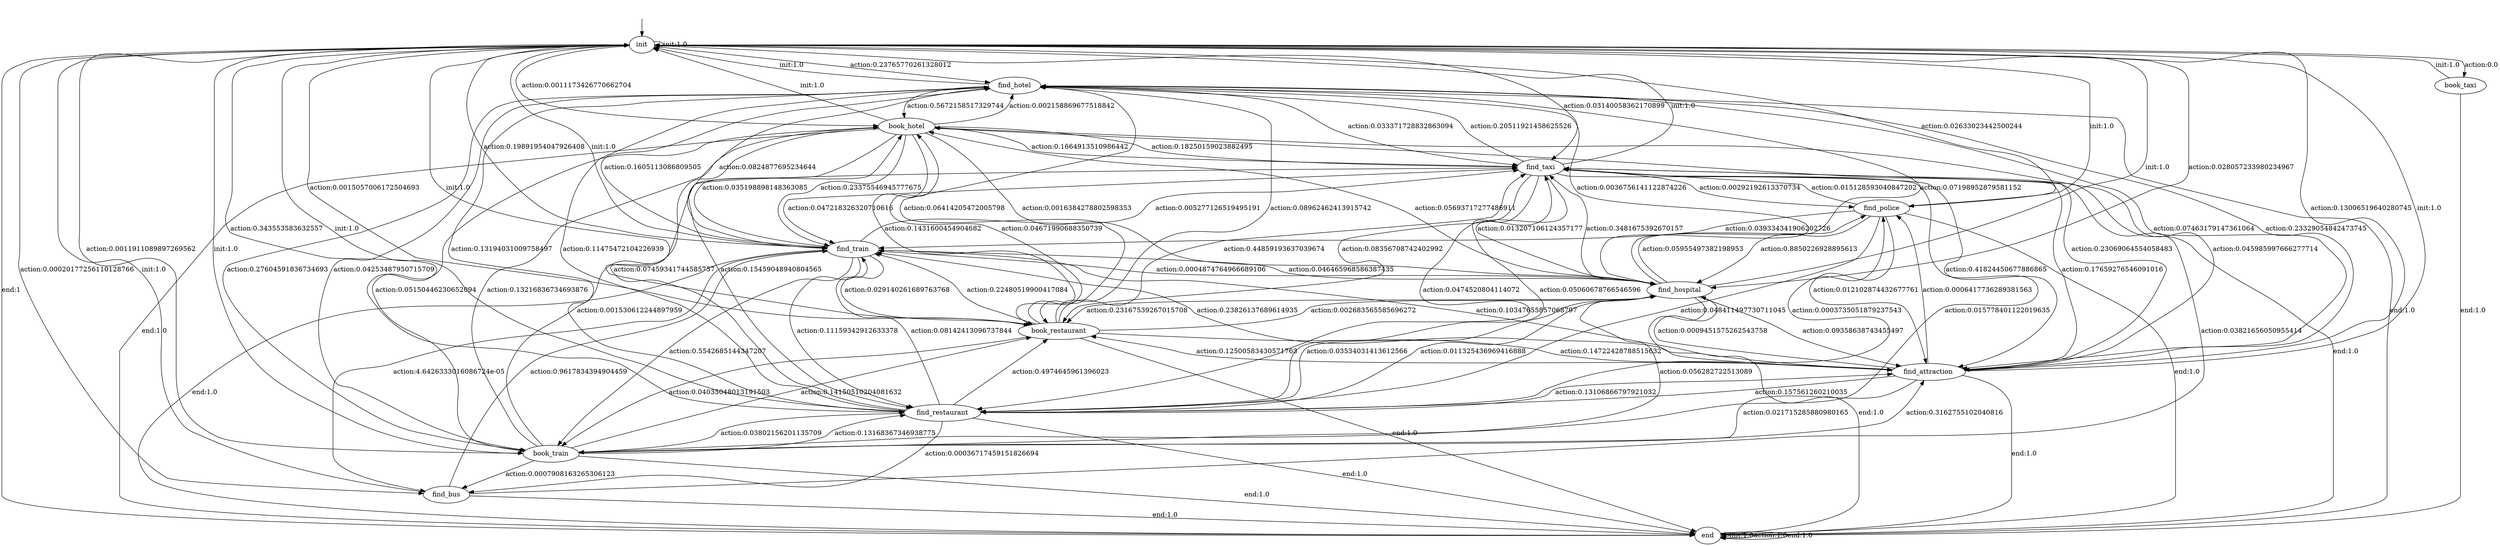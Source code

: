 digraph learned_mdp {
s0 [label="init"];
s1 [label="find_hotel"];
s2 [label="book_hotel"];
s3 [label="find_train"];
s4 [label="book_train"];
s5 [label="find_attraction"];
s6 [label="find_restaurant"];
s7 [label="book_restaurant"];
s8 [label="find_hospital"];
s9 [label="book_taxi"];
s10 [label="find_taxi"];
s11 [label="find_bus"];
s12 [label="find_police"];
s13 [label="end"];
s0 -> s0  [label="init:1.0"];
s0 -> s1  [label="action:0.23765770261328012"];
s0 -> s2  [label="action:0.0011173426770662704"];
s0 -> s3  [label="action:0.19891954047926408"];
s0 -> s4  [label="action:0.0011911089897269562"];
s0 -> s5  [label="action:0.13006519640280745"];
s0 -> s6  [label="action:0.343553583632557"];
s0 -> s7  [label="action:0.0015057006172504693"];
s0 -> s8  [label="action:0.028057233980234967"];
s0 -> s9  [label="action:0.0"];
s0 -> s10  [label="action:0.03140058362170899"];
s0 -> s11  [label="action:0.00020177256110128766"];
s0 -> s12  [label="action:0.02633023442500244"];
s0 -> s13  [label="end:1"];
s1 -> s0  [label="init:1.0"];
s1 -> s2  [label="action:0.5672158517329744"];
s1 -> s3  [label="action:0.0824877695234644"];
s1 -> s4  [label="action:0.04253487950715709"];
s1 -> s5  [label="action:0.07463179147361064"];
s1 -> s6  [label="action:0.13194031009758497"];
s1 -> s7  [label="action:0.06414205472005798"];
s1 -> s8  [label="action:0.0036756141122874226"];
s1 -> s10  [label="action:0.033371728832863094"];
s1 -> s13 [label="end:1.0"];
s2 -> s0  [label="init:1.0"];
s2 -> s1  [label="action:0.002158869677518842"];
s2 -> s3  [label="action:0.23375546945777675"];
s2 -> s4  [label="action:0.05150446230652094"];
s2 -> s5  [label="action:0.23069064554058483"];
s2 -> s6  [label="action:0.15459048940804565"];
s2 -> s7  [label="action:0.1431600454904682"];
s2 -> s8  [label="action:0.0016384278802598353"];
s2 -> s10  [label="action:0.18250159023882495"];
s2 -> s13 [label="end:1.0"];
s3 -> s0  [label="init:1.0"];
s3 -> s1  [label="action:0.1605113086809505"];
s3 -> s2  [label="action:0.035198898148363085"];
s3 -> s4  [label="action:0.5542685144347207"];
s3 -> s5  [label="action:0.10347655857068797"];
s3 -> s6  [label="action:0.11159342912633378"];
s3 -> s7  [label="action:0.029140261689763768"];
s3 -> s8  [label="action:0.0004874764966689106"];
s3 -> s10  [label="action:0.005277126519495191"];
s3 -> s11  [label="action:4.6426333016086724e-05"];
s3 -> s13 [label="end:1.0"];
s4 -> s0  [label="init:1.0"];
s4 -> s1  [label="action:0.27604591836734693"];
s4 -> s2  [label="action:0.13216836734693876"];
s4 -> s5  [label="action:0.3162755102040816"];
s4 -> s6  [label="action:0.13168367346938775"];
s4 -> s7  [label="action:0.14150510204081632"];
s4 -> s10  [label="action:0.001530612244897959"];
s4 -> s11  [label="action:0.0007908163265306123"];
s4 -> s13 [label="end:1.0"];
s5 -> s0  [label="init:1.0"];
s5 -> s1  [label="action:0.23329054842473745"];
s5 -> s2  [label="action:0.045985997666277714"];
s5 -> s3  [label="action:0.23826137689614935"];
s5 -> s4  [label="action:0.021715285880980165"];
s5 -> s6  [label="action:0.157561260210035"];
s5 -> s7  [label="action:0.12500583430571763"];
s5 -> s8  [label="action:0.0009451575262543758"];
s5 -> s10  [label="action:0.17659276546091016"];
s5 -> s12  [label="action:0.0006417736289381563"];
s5 -> s13 [label="end:1.0"];
s6 -> s0  [label="init:1.0"];
s6 -> s1  [label="action:0.11475472104226939"];
s6 -> s2  [label="action:0.07459341744585757"];
s6 -> s3  [label="action:0.08142413096737844"];
s6 -> s4  [label="action:0.03802156201135709"];
s6 -> s5  [label="action:0.13106866797921032"];
s6 -> s7  [label="action:0.4974645961396023"];
s6 -> s8  [label="action:0.011325436969416888"];
s6 -> s10  [label="action:0.05060678766546596"];
s6 -> s11  [label="action:0.00036717459151826694"];
s6 -> s12  [label="action:0.0003735051879237543"];
s6 -> s13 [label="end:1.0"];
s7 -> s0  [label="init:1.0"];
s7 -> s1  [label="action:0.08962462413915742"];
s7 -> s2  [label="action:0.04671990688350739"];
s7 -> s3  [label="action:0.22480519900417084"];
s7 -> s4  [label="action:0.04035048013191503"];
s7 -> s5  [label="action:0.14722428788515632"];
s7 -> s8  [label="action:0.002683565585696272"];
s7 -> s10  [label="action:0.44859193637039674"];
s7 -> s13 [label="end:1.0"];
s8 -> s0  [label="init:1.0"];
s8 -> s1  [label="action:0.07198952879581152"];
s8 -> s2  [label="action:0.05693717277486911"];
s8 -> s3  [label="action:0.046465968586387435"];
s8 -> s4  [label="action:0.056282722513089"];
s8 -> s5  [label="action:0.09358638743455497"];
s8 -> s6  [label="action:0.03534031413612566"];
s8 -> s7  [label="action:0.23167539267015708"];
s8 -> s10  [label="action:0.3481675392670157"];
s8 -> s12  [label="action:0.05955497382198953"];
s8 -> s13 [label="end:1.0"];
s9 -> s0  [label="init:1.0"];
s9 -> s13 [label="end:1.0"];
s10 -> s0  [label="init:1.0"];
s10 -> s1  [label="action:0.20511921458625526"];
s10 -> s2  [label="action:0.1664913510986442"];
s10 -> s3  [label="action:0.047218326320710616"];
s10 -> s4  [label="action:0.015778401122019635"];
s10 -> s5  [label="action:0.41824450677886865"];
s10 -> s6  [label="action:0.0474520804114072"];
s10 -> s7  [label="action:0.08356708742402992"];
s10 -> s8  [label="action:0.013207106124357177"];
s10 -> s12  [label="action:0.00292192613370734"];
s10 -> s13 [label="end:1.0"];
s11 -> s0  [label="init:1.0"];
s11 -> s3  [label="action:0.9617834394904459"];
s11 -> s10  [label="action:0.03821656050955414"];
s11 -> s13 [label="end:1.0"];
s12 -> s0  [label="init:1.0"];
s12 -> s3  [label="action:0.039334341906202726"];
s12 -> s5  [label="action:0.012102874432677761"];
s12 -> s6  [label="action:0.048411497730711045"];
s12 -> s8  [label="action:0.8850226928895613"];
s12 -> s10  [label="action:0.015128593040847202"];
s12 -> s13 [label="end:1.0"];
s13 -> s13 [label="init:1.0"];
s13 -> s13  [label="action:1.0"];
s13 -> s13  [label="end:1.0"];
__start0 [label="", shape=none];
__start0 -> s0  [label=""];
}